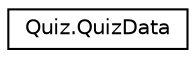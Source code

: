 digraph "类继承关系图"
{
 // INTERACTIVE_SVG=YES
 // LATEX_PDF_SIZE
  edge [fontname="Helvetica",fontsize="10",labelfontname="Helvetica",labelfontsize="10"];
  node [fontname="Helvetica",fontsize="10",shape=record];
  rankdir="LR";
  Node0 [label="Quiz.QuizData",height=0.2,width=0.4,color="black", fillcolor="white", style="filled",URL="$class_quiz_1_1_quiz_data.html",tooltip="问题信息"];
}
